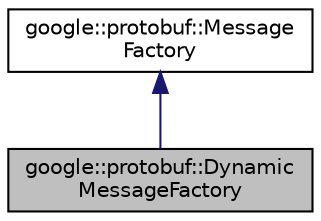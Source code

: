 digraph "google::protobuf::DynamicMessageFactory"
{
 // LATEX_PDF_SIZE
  edge [fontname="Helvetica",fontsize="10",labelfontname="Helvetica",labelfontsize="10"];
  node [fontname="Helvetica",fontsize="10",shape=record];
  Node1 [label="google::protobuf::Dynamic\lMessageFactory",height=0.2,width=0.4,color="black", fillcolor="grey75", style="filled", fontcolor="black",tooltip=" "];
  Node2 -> Node1 [dir="back",color="midnightblue",fontsize="10",style="solid",fontname="Helvetica"];
  Node2 [label="google::protobuf::Message\lFactory",height=0.2,width=0.4,color="black", fillcolor="white", style="filled",URL="$classgoogle_1_1protobuf_1_1MessageFactory.html",tooltip=" "];
}
